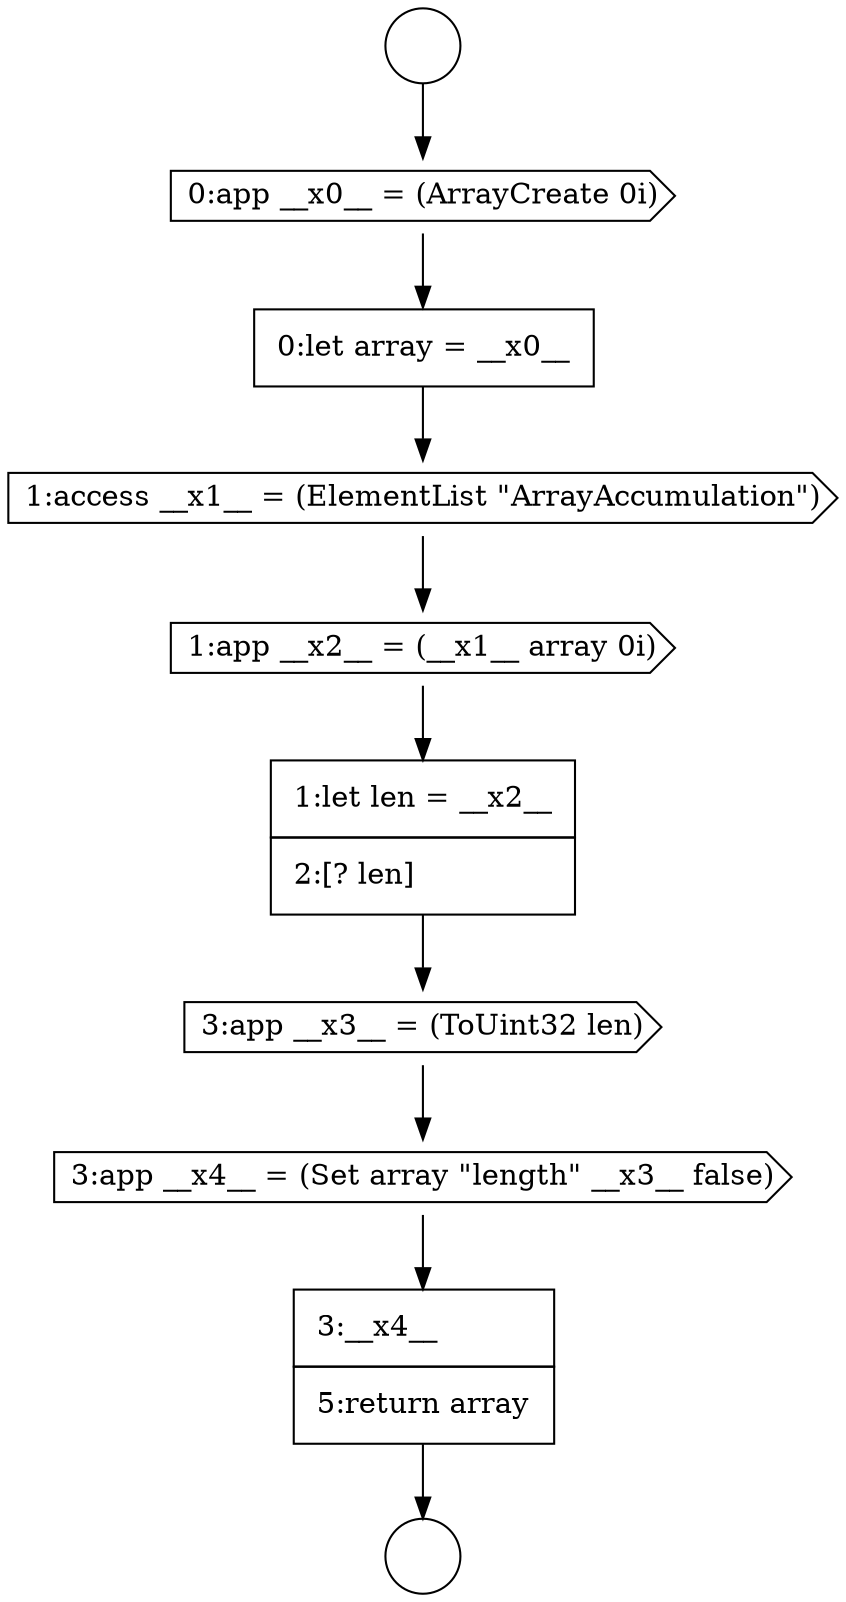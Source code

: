 digraph {
  node3338 [shape=none, margin=0, label=<<font color="black">
    <table border="0" cellborder="1" cellspacing="0" cellpadding="10">
      <tr><td align="left">0:let array = __x0__</td></tr>
    </table>
  </font>> color="black" fillcolor="white" style=filled]
  node3335 [shape=circle label=" " color="black" fillcolor="white" style=filled]
  node3342 [shape=cds, label=<<font color="black">3:app __x3__ = (ToUint32 len)</font>> color="black" fillcolor="white" style=filled]
  node3339 [shape=cds, label=<<font color="black">1:access __x1__ = (ElementList &quot;ArrayAccumulation&quot;)</font>> color="black" fillcolor="white" style=filled]
  node3343 [shape=cds, label=<<font color="black">3:app __x4__ = (Set array &quot;length&quot; __x3__ false)</font>> color="black" fillcolor="white" style=filled]
  node3340 [shape=cds, label=<<font color="black">1:app __x2__ = (__x1__ array 0i)</font>> color="black" fillcolor="white" style=filled]
  node3344 [shape=none, margin=0, label=<<font color="black">
    <table border="0" cellborder="1" cellspacing="0" cellpadding="10">
      <tr><td align="left">3:__x4__</td></tr>
      <tr><td align="left">5:return array</td></tr>
    </table>
  </font>> color="black" fillcolor="white" style=filled]
  node3336 [shape=circle label=" " color="black" fillcolor="white" style=filled]
  node3337 [shape=cds, label=<<font color="black">0:app __x0__ = (ArrayCreate 0i)</font>> color="black" fillcolor="white" style=filled]
  node3341 [shape=none, margin=0, label=<<font color="black">
    <table border="0" cellborder="1" cellspacing="0" cellpadding="10">
      <tr><td align="left">1:let len = __x2__</td></tr>
      <tr><td align="left">2:[? len]</td></tr>
    </table>
  </font>> color="black" fillcolor="white" style=filled]
  node3339 -> node3340 [ color="black"]
  node3343 -> node3344 [ color="black"]
  node3341 -> node3342 [ color="black"]
  node3344 -> node3336 [ color="black"]
  node3335 -> node3337 [ color="black"]
  node3337 -> node3338 [ color="black"]
  node3340 -> node3341 [ color="black"]
  node3338 -> node3339 [ color="black"]
  node3342 -> node3343 [ color="black"]
}
